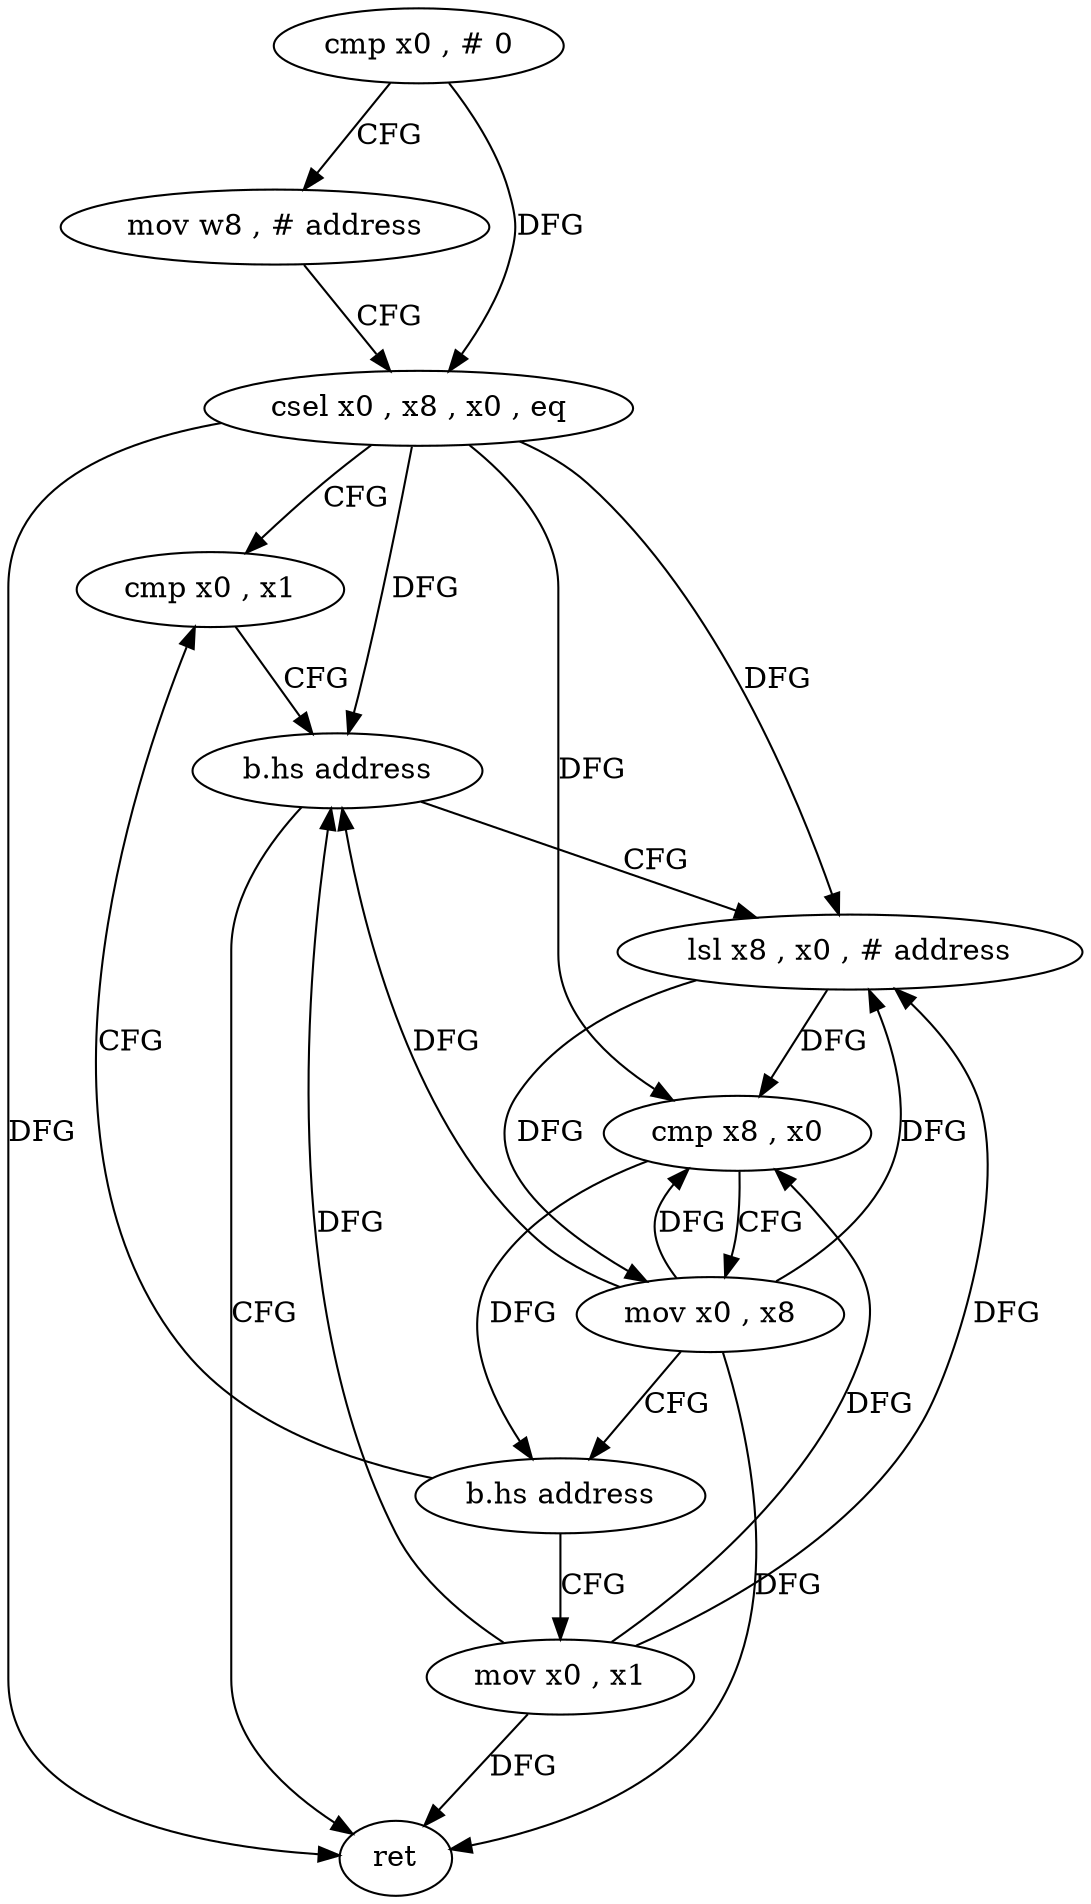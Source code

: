 digraph "func" {
"4259656" [label = "cmp x0 , # 0" ]
"4259660" [label = "mov w8 , # address" ]
"4259664" [label = "csel x0 , x8 , x0 , eq" ]
"4259668" [label = "cmp x0 , x1" ]
"4259696" [label = "ret" ]
"4259676" [label = "lsl x8 , x0 , # address" ]
"4259680" [label = "cmp x8 , x0" ]
"4259684" [label = "mov x0 , x8" ]
"4259688" [label = "b.hs address" ]
"4259692" [label = "mov x0 , x1" ]
"4259672" [label = "b.hs address" ]
"4259656" -> "4259660" [ label = "CFG" ]
"4259656" -> "4259664" [ label = "DFG" ]
"4259660" -> "4259664" [ label = "CFG" ]
"4259664" -> "4259668" [ label = "CFG" ]
"4259664" -> "4259672" [ label = "DFG" ]
"4259664" -> "4259696" [ label = "DFG" ]
"4259664" -> "4259676" [ label = "DFG" ]
"4259664" -> "4259680" [ label = "DFG" ]
"4259668" -> "4259672" [ label = "CFG" ]
"4259676" -> "4259680" [ label = "DFG" ]
"4259676" -> "4259684" [ label = "DFG" ]
"4259680" -> "4259684" [ label = "CFG" ]
"4259680" -> "4259688" [ label = "DFG" ]
"4259684" -> "4259688" [ label = "CFG" ]
"4259684" -> "4259676" [ label = "DFG" ]
"4259684" -> "4259680" [ label = "DFG" ]
"4259684" -> "4259672" [ label = "DFG" ]
"4259684" -> "4259696" [ label = "DFG" ]
"4259688" -> "4259668" [ label = "CFG" ]
"4259688" -> "4259692" [ label = "CFG" ]
"4259692" -> "4259696" [ label = "DFG" ]
"4259692" -> "4259676" [ label = "DFG" ]
"4259692" -> "4259680" [ label = "DFG" ]
"4259692" -> "4259672" [ label = "DFG" ]
"4259672" -> "4259696" [ label = "CFG" ]
"4259672" -> "4259676" [ label = "CFG" ]
}
